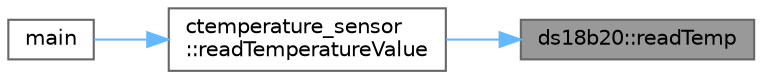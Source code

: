 digraph "ds18b20::readTemp"
{
 // LATEX_PDF_SIZE
  bgcolor="transparent";
  edge [fontname=Helvetica,fontsize=10,labelfontname=Helvetica,labelfontsize=10];
  node [fontname=Helvetica,fontsize=10,shape=box,height=0.2,width=0.4];
  rankdir="RL";
  Node1 [label="ds18b20::readTemp",height=0.2,width=0.4,color="gray40", fillcolor="grey60", style="filled", fontcolor="black",tooltip=" "];
  Node1 -> Node2 [dir="back",color="steelblue1",style="solid"];
  Node2 [label="ctemperature_sensor\l::readTemperatureValue",height=0.2,width=0.4,color="grey40", fillcolor="white", style="filled",URL="$classctemperature__sensor.html#a19924db22130f55715e1c41aa8d7f84a",tooltip=" "];
  Node2 -> Node3 [dir="back",color="steelblue1",style="solid"];
  Node3 [label="main",height=0.2,width=0.4,color="grey40", fillcolor="white", style="filled",URL="$temp__sensor__test_8cpp.html#ae66f6b31b5ad750f1fe042a706a4e3d4",tooltip=" "];
}
